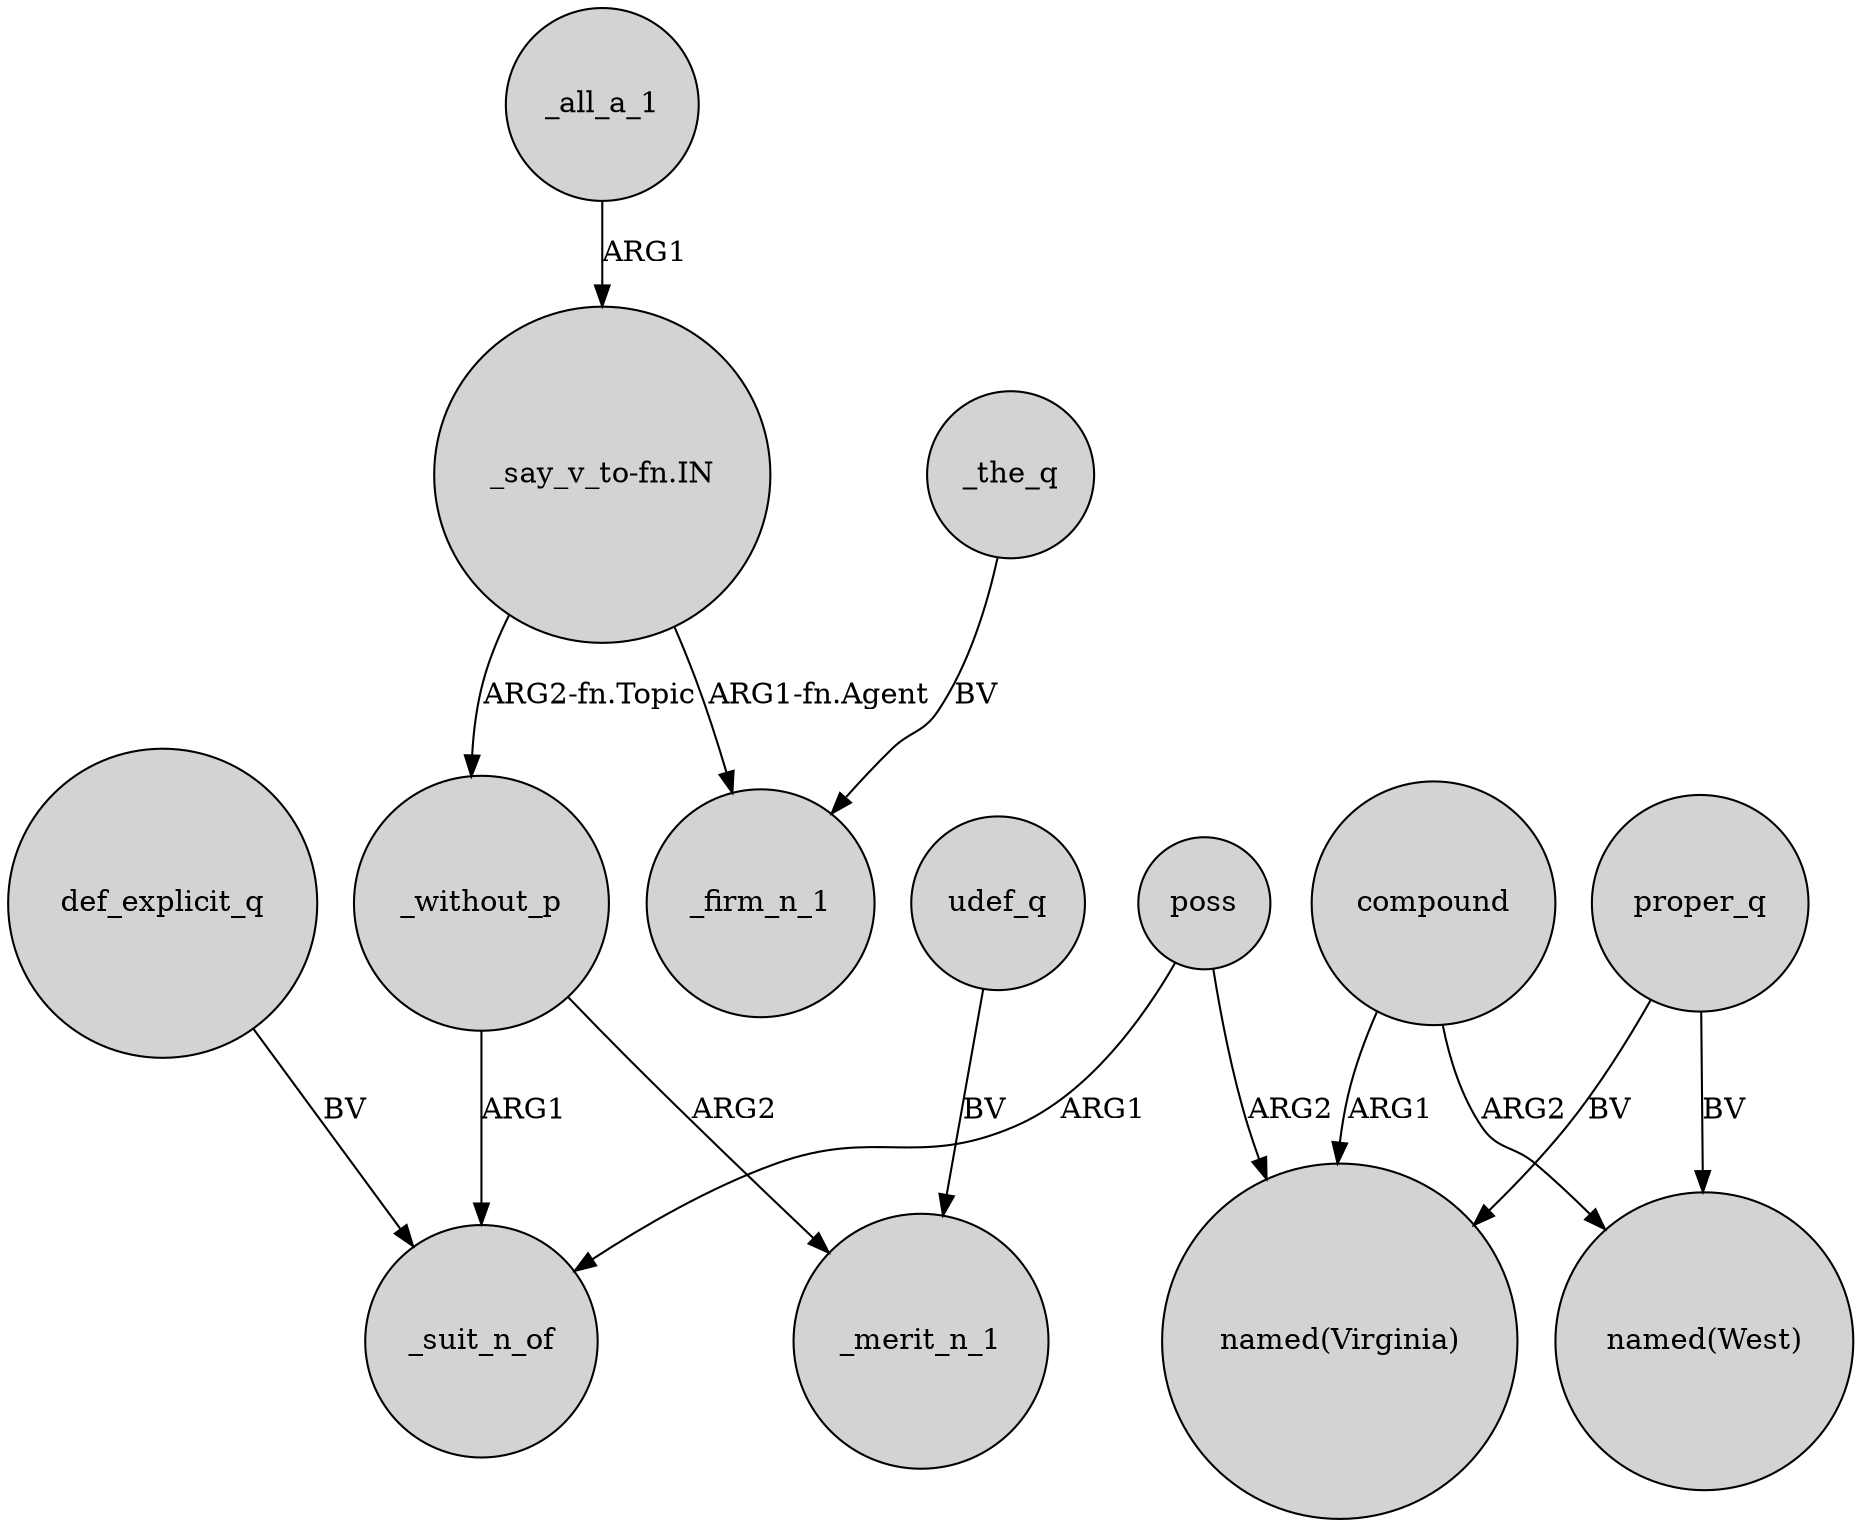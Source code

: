 digraph {
	node [shape=circle style=filled]
	"_say_v_to-fn.IN" -> _firm_n_1 [label="ARG1-fn.Agent"]
	compound -> "named(West)" [label=ARG2]
	_all_a_1 -> "_say_v_to-fn.IN" [label=ARG1]
	poss -> _suit_n_of [label=ARG1]
	proper_q -> "named(West)" [label=BV]
	poss -> "named(Virginia)" [label=ARG2]
	_without_p -> _suit_n_of [label=ARG1]
	def_explicit_q -> _suit_n_of [label=BV]
	compound -> "named(Virginia)" [label=ARG1]
	"_say_v_to-fn.IN" -> _without_p [label="ARG2-fn.Topic"]
	proper_q -> "named(Virginia)" [label=BV]
	udef_q -> _merit_n_1 [label=BV]
	_without_p -> _merit_n_1 [label=ARG2]
	_the_q -> _firm_n_1 [label=BV]
}
